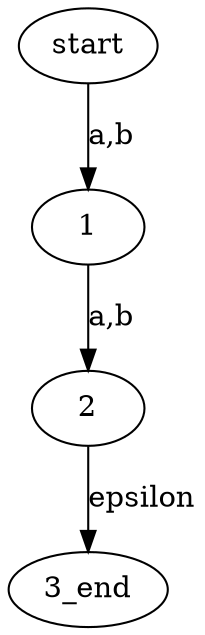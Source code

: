 digraph graphname { 
                start -> "1" [label="a,b"];
				"1" -> "2" [label="a,b"];
				"2" -> "3_end" [label="epsilon"];
}
